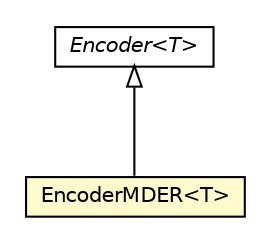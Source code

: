 #!/usr/local/bin/dot
#
# Class diagram 
# Generated by UMLGraph version R5_6-24-gf6e263 (http://www.umlgraph.org/)
#

digraph G {
	edge [fontname="Helvetica",fontsize=10,labelfontname="Helvetica",labelfontsize=10];
	node [fontname="Helvetica",fontsize=10,shape=plaintext];
	nodesep=0.25;
	ranksep=0.5;
	// org.universAAL.lddi.lib.ieeex73std.org.bn.coders.Encoder<T>
	c3722177 [label=<<table title="org.universAAL.lddi.lib.ieeex73std.org.bn.coders.Encoder" border="0" cellborder="1" cellspacing="0" cellpadding="2" port="p" href="../org/bn/coders/Encoder.html">
		<tr><td><table border="0" cellspacing="0" cellpadding="1">
<tr><td align="center" balign="center"><font face="Helvetica-Oblique"> Encoder&lt;T&gt; </font></td></tr>
		</table></td></tr>
		</table>>, URL="../org/bn/coders/Encoder.html", fontname="Helvetica", fontcolor="black", fontsize=10.0];
	// org.universAAL.lddi.lib.ieeex73std.mder.EncoderMDER<T>
	c3722192 [label=<<table title="org.universAAL.lddi.lib.ieeex73std.mder.EncoderMDER" border="0" cellborder="1" cellspacing="0" cellpadding="2" port="p" bgcolor="lemonChiffon" href="./EncoderMDER.html">
		<tr><td><table border="0" cellspacing="0" cellpadding="1">
<tr><td align="center" balign="center"> EncoderMDER&lt;T&gt; </td></tr>
		</table></td></tr>
		</table>>, URL="./EncoderMDER.html", fontname="Helvetica", fontcolor="black", fontsize=10.0];
	//org.universAAL.lddi.lib.ieeex73std.mder.EncoderMDER<T> extends org.universAAL.lddi.lib.ieeex73std.org.bn.coders.Encoder<T>
	c3722177:p -> c3722192:p [dir=back,arrowtail=empty];
}

